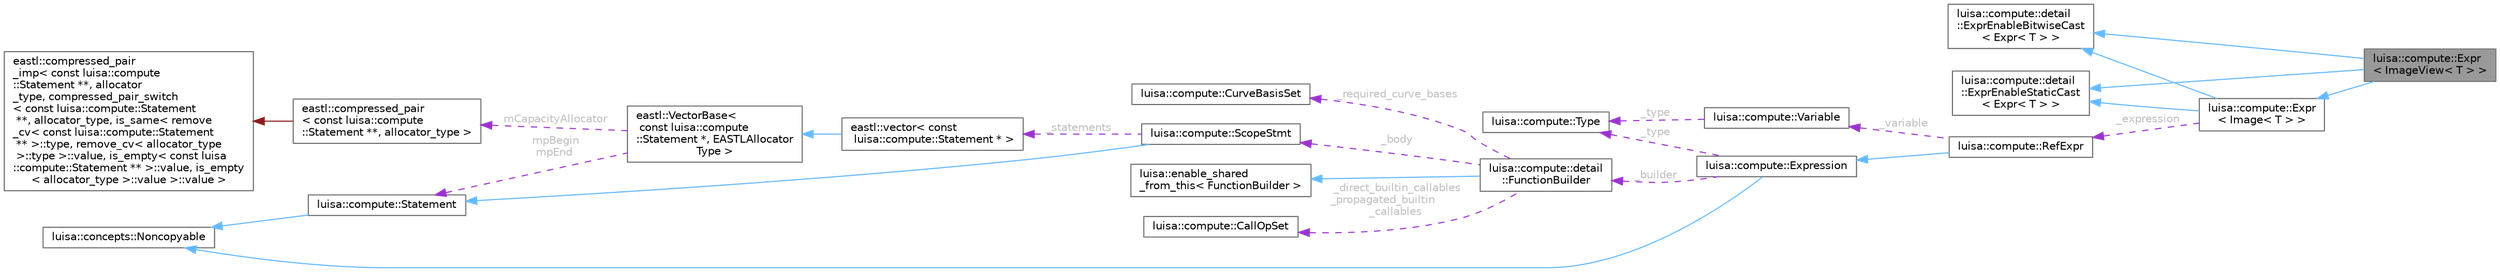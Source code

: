 digraph "luisa::compute::Expr&lt; ImageView&lt; T &gt; &gt;"
{
 // LATEX_PDF_SIZE
  bgcolor="transparent";
  edge [fontname=Helvetica,fontsize=10,labelfontname=Helvetica,labelfontsize=10];
  node [fontname=Helvetica,fontsize=10,shape=box,height=0.2,width=0.4];
  rankdir="LR";
  Node1 [id="Node000001",label="luisa::compute::Expr\l\< ImageView\< T \> \>",height=0.2,width=0.4,color="gray40", fillcolor="grey60", style="filled", fontcolor="black",tooltip="Same as Expr<Image<T>>"];
  Node2 -> Node1 [id="edge24_Node000001_Node000002",dir="back",color="steelblue1",style="solid",tooltip=" "];
  Node2 [id="Node000002",label="luisa::compute::detail\l::ExprEnableStaticCast\l\< Expr\< T \> \>",height=0.2,width=0.4,color="gray40", fillcolor="white", style="filled",URL="$structluisa_1_1compute_1_1detail_1_1_expr_enable_static_cast.html",tooltip=" "];
  Node3 -> Node1 [id="edge25_Node000001_Node000003",dir="back",color="steelblue1",style="solid",tooltip=" "];
  Node3 [id="Node000003",label="luisa::compute::detail\l::ExprEnableBitwiseCast\l\< Expr\< T \> \>",height=0.2,width=0.4,color="gray40", fillcolor="white", style="filled",URL="$structluisa_1_1compute_1_1detail_1_1_expr_enable_bitwise_cast.html",tooltip=" "];
  Node4 -> Node1 [id="edge26_Node000001_Node000004",dir="back",color="steelblue1",style="solid",tooltip=" "];
  Node4 [id="Node000004",label="luisa::compute::Expr\l\< Image\< T \> \>",height=0.2,width=0.4,color="gray40", fillcolor="white", style="filled",URL="$structluisa_1_1compute_1_1_expr_3_01_image_3_01_t_01_4_01_4.html",tooltip="Class of Expr<Image<T>>"];
  Node2 -> Node4 [id="edge27_Node000004_Node000002",dir="back",color="steelblue1",style="solid",tooltip=" "];
  Node3 -> Node4 [id="edge28_Node000004_Node000003",dir="back",color="steelblue1",style="solid",tooltip=" "];
  Node5 -> Node4 [id="edge29_Node000004_Node000005",dir="back",color="darkorchid3",style="dashed",tooltip=" ",label=" _expression",fontcolor="grey" ];
  Node5 [id="Node000005",label="luisa::compute::RefExpr",height=0.2,width=0.4,color="gray40", fillcolor="white", style="filled",URL="$classluisa_1_1compute_1_1_ref_expr.html",tooltip="Reference expression"];
  Node6 -> Node5 [id="edge30_Node000005_Node000006",dir="back",color="steelblue1",style="solid",tooltip=" "];
  Node6 [id="Node000006",label="luisa::compute::Expression",height=0.2,width=0.4,color="gray40", fillcolor="white", style="filled",URL="$classluisa_1_1compute_1_1_expression.html",tooltip="Base expression class"];
  Node7 -> Node6 [id="edge31_Node000006_Node000007",dir="back",color="steelblue1",style="solid",tooltip=" "];
  Node7 [id="Node000007",label="luisa::concepts::Noncopyable",height=0.2,width=0.4,color="gray40", fillcolor="white", style="filled",URL="$structluisa_1_1concepts_1_1_noncopyable.html",tooltip=" "];
  Node8 -> Node6 [id="edge32_Node000006_Node000008",dir="back",color="darkorchid3",style="dashed",tooltip=" ",label=" _type",fontcolor="grey" ];
  Node8 [id="Node000008",label="luisa::compute::Type",height=0.2,width=0.4,color="gray40", fillcolor="white", style="filled",URL="$classluisa_1_1compute_1_1_type.html",tooltip="Type class"];
  Node9 -> Node6 [id="edge33_Node000006_Node000009",dir="back",color="darkorchid3",style="dashed",tooltip=" ",label=" _builder",fontcolor="grey" ];
  Node9 [id="Node000009",label="luisa::compute::detail\l::FunctionBuilder",height=0.2,width=0.4,color="gray40", fillcolor="white", style="filled",URL="$classluisa_1_1compute_1_1detail_1_1_function_builder.html",tooltip="Function builder."];
  Node10 -> Node9 [id="edge34_Node000009_Node000010",dir="back",color="steelblue1",style="solid",tooltip=" "];
  Node10 [id="Node000010",label="luisa::enable_shared\l_from_this\< FunctionBuilder \>",height=0.2,width=0.4,color="gray40", fillcolor="white", style="filled",tooltip=" "];
  Node11 -> Node9 [id="edge35_Node000009_Node000011",dir="back",color="darkorchid3",style="dashed",tooltip=" ",label=" _body",fontcolor="grey" ];
  Node11 [id="Node000011",label="luisa::compute::ScopeStmt",height=0.2,width=0.4,color="gray40", fillcolor="white", style="filled",URL="$classluisa_1_1compute_1_1_scope_stmt.html",tooltip="Scope statement"];
  Node12 -> Node11 [id="edge36_Node000011_Node000012",dir="back",color="steelblue1",style="solid",tooltip=" "];
  Node12 [id="Node000012",label="luisa::compute::Statement",height=0.2,width=0.4,color="gray40", fillcolor="white", style="filled",URL="$classluisa_1_1compute_1_1_statement.html",tooltip="Base statement class"];
  Node7 -> Node12 [id="edge37_Node000012_Node000007",dir="back",color="steelblue1",style="solid",tooltip=" "];
  Node13 -> Node11 [id="edge38_Node000011_Node000013",dir="back",color="darkorchid3",style="dashed",tooltip=" ",label=" _statements",fontcolor="grey" ];
  Node13 [id="Node000013",label="eastl::vector\< const\l luisa::compute::Statement * \>",height=0.2,width=0.4,color="gray40", fillcolor="white", style="filled",URL="$classeastl_1_1vector.html",tooltip=" "];
  Node14 -> Node13 [id="edge39_Node000013_Node000014",dir="back",color="steelblue1",style="solid",tooltip=" "];
  Node14 [id="Node000014",label="eastl::VectorBase\<\l const luisa::compute\l::Statement *, EASTLAllocator\lType \>",height=0.2,width=0.4,color="gray40", fillcolor="white", style="filled",URL="$structeastl_1_1_vector_base.html",tooltip=" "];
  Node12 -> Node14 [id="edge40_Node000014_Node000012",dir="back",color="darkorchid3",style="dashed",tooltip=" ",label=" mpBegin\nmpEnd",fontcolor="grey" ];
  Node15 -> Node14 [id="edge41_Node000014_Node000015",dir="back",color="darkorchid3",style="dashed",tooltip=" ",label=" mCapacityAllocator",fontcolor="grey" ];
  Node15 [id="Node000015",label="eastl::compressed_pair\l\< const luisa::compute\l::Statement **, allocator_type \>",height=0.2,width=0.4,color="gray40", fillcolor="white", style="filled",URL="$classeastl_1_1compressed__pair.html",tooltip=" "];
  Node16 -> Node15 [id="edge42_Node000015_Node000016",dir="back",color="firebrick4",style="solid",tooltip=" "];
  Node16 [id="Node000016",label="eastl::compressed_pair\l_imp\< const luisa::compute\l::Statement **, allocator\l_type, compressed_pair_switch\l\< const luisa::compute::Statement\l **, allocator_type, is_same\< remove\l_cv\< const luisa::compute::Statement\l ** \>::type, remove_cv\< allocator_type\l \>::type \>::value, is_empty\< const luisa\l::compute::Statement ** \>::value, is_empty\l\< allocator_type \>::value \>::value \>",height=0.2,width=0.4,color="gray40", fillcolor="white", style="filled",URL="$classeastl_1_1compressed__pair__imp.html",tooltip=" "];
  Node17 -> Node9 [id="edge43_Node000009_Node000017",dir="back",color="darkorchid3",style="dashed",tooltip=" ",label=" _direct_builtin_callables\n_propagated_builtin\l_callables",fontcolor="grey" ];
  Node17 [id="Node000017",label="luisa::compute::CallOpSet",height=0.2,width=0.4,color="gray40", fillcolor="white", style="filled",URL="$classluisa_1_1compute_1_1_call_op_set.html",tooltip=" "];
  Node18 -> Node9 [id="edge44_Node000009_Node000018",dir="back",color="darkorchid3",style="dashed",tooltip=" ",label=" _required_curve_bases",fontcolor="grey" ];
  Node18 [id="Node000018",label="luisa::compute::CurveBasisSet",height=0.2,width=0.4,color="gray40", fillcolor="white", style="filled",URL="$classluisa_1_1compute_1_1_curve_basis_set.html",tooltip=" "];
  Node19 -> Node5 [id="edge45_Node000005_Node000019",dir="back",color="darkorchid3",style="dashed",tooltip=" ",label=" _variable",fontcolor="grey" ];
  Node19 [id="Node000019",label="luisa::compute::Variable",height=0.2,width=0.4,color="gray40", fillcolor="white", style="filled",URL="$classluisa_1_1compute_1_1_variable.html",tooltip="Variable class"];
  Node8 -> Node19 [id="edge46_Node000019_Node000008",dir="back",color="darkorchid3",style="dashed",tooltip=" ",label=" _type",fontcolor="grey" ];
}
